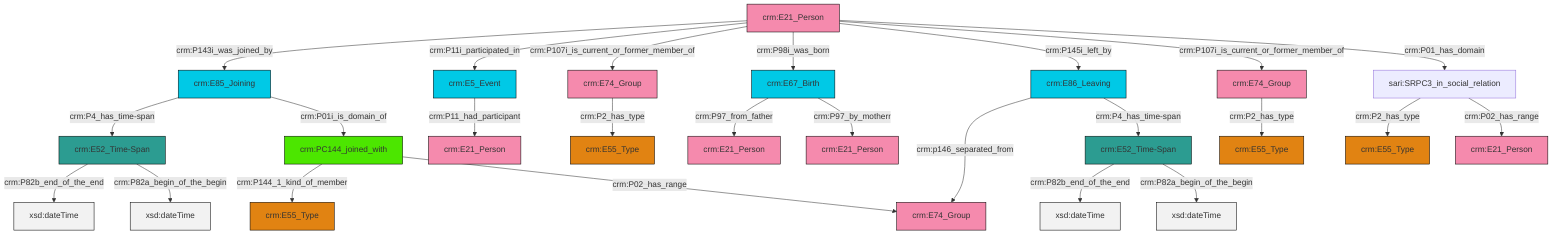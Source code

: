 graph TD
classDef Literal fill:#f2f2f2,stroke:#000000;
classDef CRM_Entity fill:#FFFFFF,stroke:#000000;
classDef Temporal_Entity fill:#00C9E6, stroke:#000000;
classDef Type fill:#E18312, stroke:#000000;
classDef Time-Span fill:#2C9C91, stroke:#000000;
classDef Appellation fill:#FFEB7F, stroke:#000000;
classDef Place fill:#008836, stroke:#000000;
classDef Persistent_Item fill:#B266B2, stroke:#000000;
classDef Conceptual_Object fill:#FFD700, stroke:#000000;
classDef Physical_Thing fill:#D2B48C, stroke:#000000;
classDef Actor fill:#f58aad, stroke:#000000;
classDef PC_Classes fill:#4ce600, stroke:#000000;
classDef Multi fill:#cccccc,stroke:#000000;

0["crm:E74_Group"]:::Actor -->|crm:P2_has_type| 1["crm:E55_Type"]:::Type
2["crm:E74_Group"]:::Actor -->|crm:P2_has_type| 3["crm:E55_Type"]:::Type
6["crm:E52_Time-Span"]:::Time-Span -->|crm:P82b_end_of_the_end| 7[xsd:dateTime]:::Literal
9["sari:SRPC3_in_social_relation"]:::Default -->|crm:P2_has_type| 10["crm:E55_Type"]:::Type
11["crm:E86_Leaving"]:::Temporal_Entity -->|crm:p146_separated_from| 12["crm:E74_Group"]:::Actor
13["crm:E21_Person"]:::Actor -->|crm:P143i_was_joined_by| 14["crm:E85_Joining"]:::Temporal_Entity
13["crm:E21_Person"]:::Actor -->|crm:P11i_participated_in| 15["crm:E5_Event"]:::Temporal_Entity
15["crm:E5_Event"]:::Temporal_Entity -->|crm:P11_had_participant| 16["crm:E21_Person"]:::Actor
19["crm:PC144_joined_with"]:::PC_Classes -->|crm:P144_1_kind_of_member| 20["crm:E55_Type"]:::Type
21["crm:E52_Time-Span"]:::Time-Span -->|crm:P82b_end_of_the_end| 22[xsd:dateTime]:::Literal
13["crm:E21_Person"]:::Actor -->|crm:P107i_is_current_or_former_member_of| 2["crm:E74_Group"]:::Actor
9["sari:SRPC3_in_social_relation"]:::Default -->|crm:P02_has_range| 24["crm:E21_Person"]:::Actor
4["crm:E67_Birth"]:::Temporal_Entity -->|crm:P97_from_father| 26["crm:E21_Person"]:::Actor
14["crm:E85_Joining"]:::Temporal_Entity -->|crm:P4_has_time-span| 21["crm:E52_Time-Span"]:::Time-Span
13["crm:E21_Person"]:::Actor -->|crm:P98i_was_born| 4["crm:E67_Birth"]:::Temporal_Entity
21["crm:E52_Time-Span"]:::Time-Span -->|crm:P82a_begin_of_the_begin| 29[xsd:dateTime]:::Literal
11["crm:E86_Leaving"]:::Temporal_Entity -->|crm:P4_has_time-span| 6["crm:E52_Time-Span"]:::Time-Span
14["crm:E85_Joining"]:::Temporal_Entity -->|crm:P01i_is_domain_of| 19["crm:PC144_joined_with"]:::PC_Classes
13["crm:E21_Person"]:::Actor -->|crm:P145i_left_by| 11["crm:E86_Leaving"]:::Temporal_Entity
19["crm:PC144_joined_with"]:::PC_Classes -->|crm:P02_has_range| 12["crm:E74_Group"]:::Actor
4["crm:E67_Birth"]:::Temporal_Entity -->|crm:P97_by_motherr| 37["crm:E21_Person"]:::Actor
13["crm:E21_Person"]:::Actor -->|crm:P107i_is_current_or_former_member_of| 0["crm:E74_Group"]:::Actor
13["crm:E21_Person"]:::Actor -->|crm:P01_has_domain| 9["sari:SRPC3_in_social_relation"]:::Default
6["crm:E52_Time-Span"]:::Time-Span -->|crm:P82a_begin_of_the_begin| 46[xsd:dateTime]:::Literal